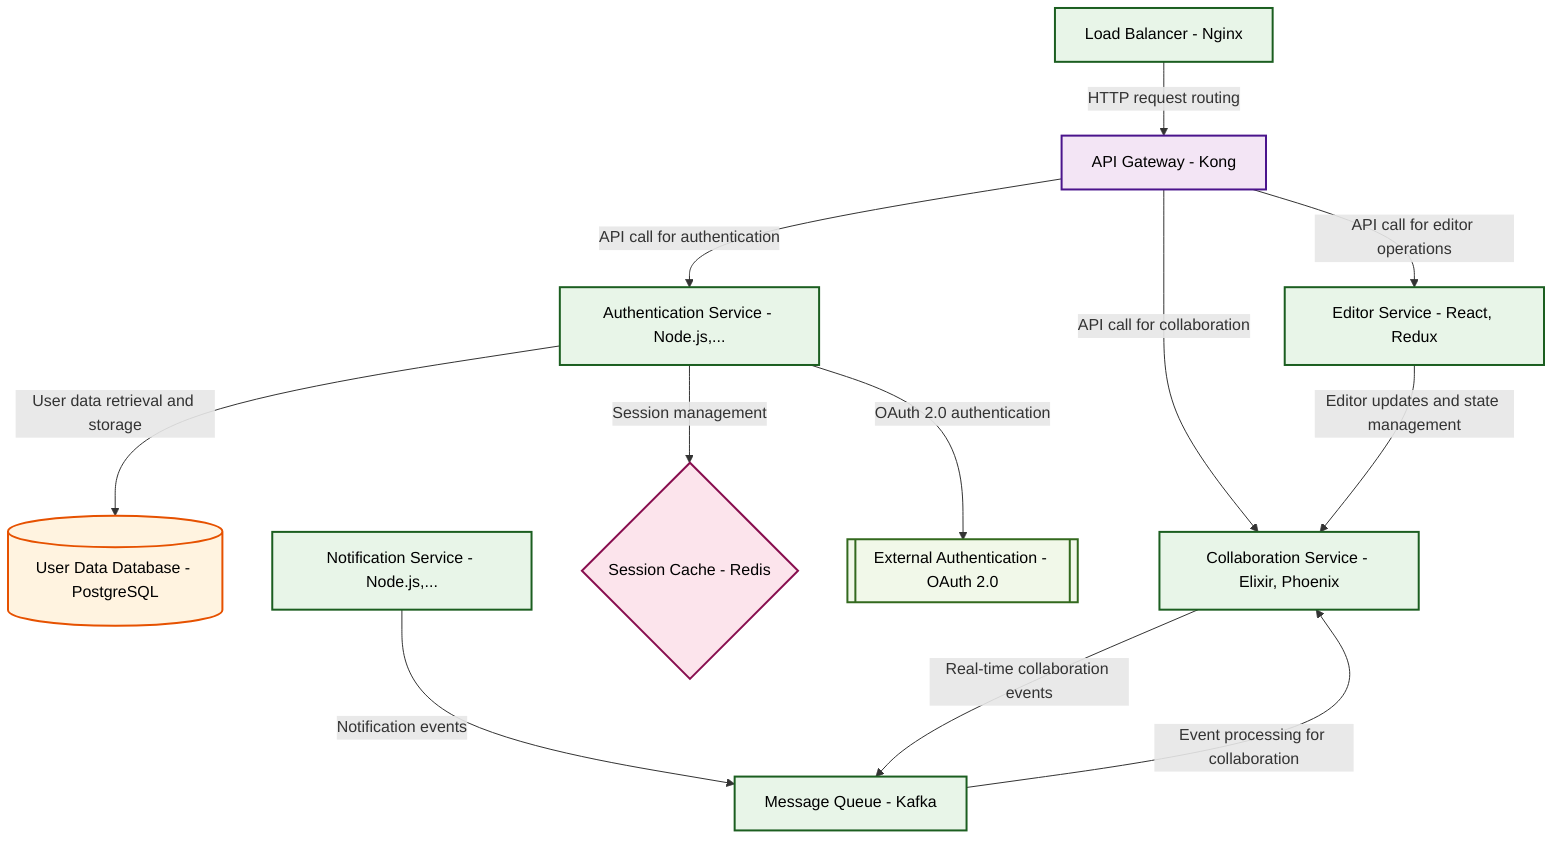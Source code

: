 graph TB

    %% Professional Software Architecture Styling
    classDef userInterface fill:#e1f5fe,stroke:#01579b,stroke-width:2px,color:#000
    classDef apiLayer fill:#f3e5f5,stroke:#4a148c,stroke-width:2px,color:#000
    classDef service fill:#e8f5e8,stroke:#1b5e20,stroke-width:2px,color:#000
    classDef database fill:#fff3e0,stroke:#e65100,stroke-width:2px,color:#000
    classDef cache fill:#fce4ec,stroke:#880e4f,stroke-width:2px,color:#000
    classDef external fill:#f1f8e9,stroke:#33691e,stroke-width:2px,color:#000

    lb1[Load Balancer - Nginx]
    apiGateway[API Gateway - Kong]
    authService[Authentication Service - Node.js,...]
    collabService[Collaboration Service - Elixir, Phoenix]
    editorService[Editor Service - React, Redux]
    notificationService[Notification Service - Node.js,...]
    database[(User Data Database - PostgreSQL)]
    cache{Session Cache - Redis}
    messageQueue[Message Queue - Kafka]
    externalAuth[[External Authentication - OAuth 2.0]]

    lb1 -->|HTTP request routing| apiGateway
    apiGateway -->|API call for authentication| authService
    apiGateway -->|API call for collaboration| collabService
    apiGateway -->|API call for editor operations| editorService
    authService -->|User data retrieval and storage| database
    authService -->|Session management| cache
    collabService -->|Real-time collaboration events| messageQueue
    notificationService -->|Notification events| messageQueue
    messageQueue -->|Event processing for collaboration| collabService
    editorService -->|Editor updates and state management| collabService
    authService -->|OAuth 2.0 authentication| externalAuth

    class lb1 service
    class apiGateway apiLayer
    class authService service
    class collabService service
    class editorService service
    class notificationService service
    class database database
    class cache cache
    class messageQueue service
    class externalAuth external